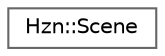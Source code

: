 digraph "Graphical Class Hierarchy"
{
 // LATEX_PDF_SIZE
  bgcolor="transparent";
  edge [fontname=Helvetica,fontsize=10,labelfontname=Helvetica,labelfontsize=10];
  node [fontname=Helvetica,fontsize=10,shape=box,height=0.2,width=0.4];
  rankdir="LR";
  Node0 [label="Hzn::Scene",height=0.2,width=0.4,color="grey40", fillcolor="white", style="filled",URL="$class_hzn_1_1_scene.html",tooltip=" "];
}
